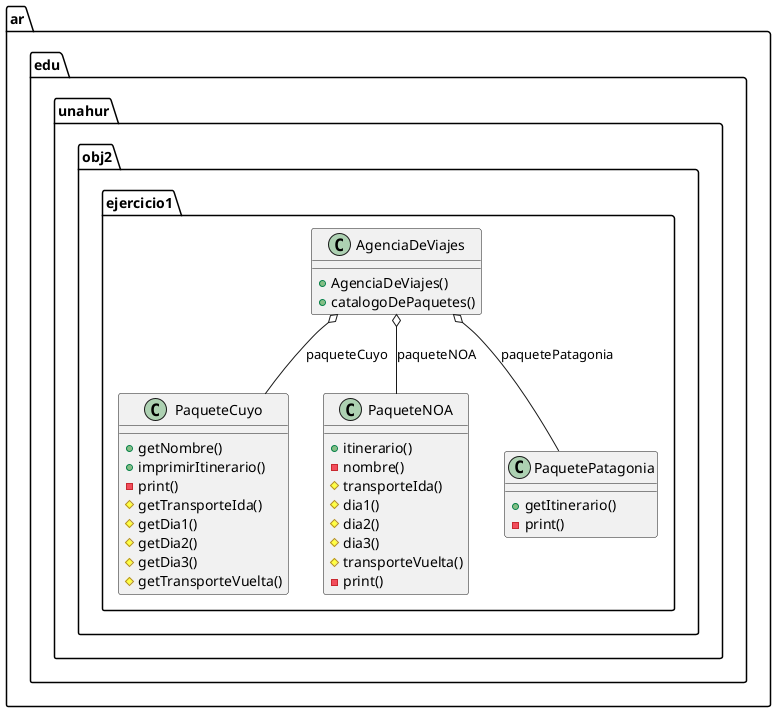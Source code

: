 @startuml

    class ar.edu.unahur.obj2.ejercicio1.AgenciaDeViajes {
        + AgenciaDeViajes()
        + catalogoDePaquetes()
    }

    class ar.edu.unahur.obj2.ejercicio1.PaqueteCuyo {
        + getNombre()
        + imprimirItinerario()
        - print()
        # getTransporteIda()
        # getDia1()
        # getDia2()
        # getDia3()
        # getTransporteVuelta()
    }

    class ar.edu.unahur.obj2.ejercicio1.PaqueteNOA {
        + itinerario()
        - nombre()
        # transporteIda()
        # dia1()
        # dia2()
        # dia3()
        # transporteVuelta()
        - print()
    }

    class ar.edu.unahur.obj2.ejercicio1.PaquetePatagonia {
        + getItinerario()
        - print()
    }

  ar.edu.unahur.obj2.ejercicio1.AgenciaDeViajes o-- ar.edu.unahur.obj2.ejercicio1.PaqueteCuyo : paqueteCuyo
  ar.edu.unahur.obj2.ejercicio1.AgenciaDeViajes o-- ar.edu.unahur.obj2.ejercicio1.PaqueteNOA : paqueteNOA
  ar.edu.unahur.obj2.ejercicio1.AgenciaDeViajes o-- ar.edu.unahur.obj2.ejercicio1.PaquetePatagonia : paquetePatagonia

@enduml
